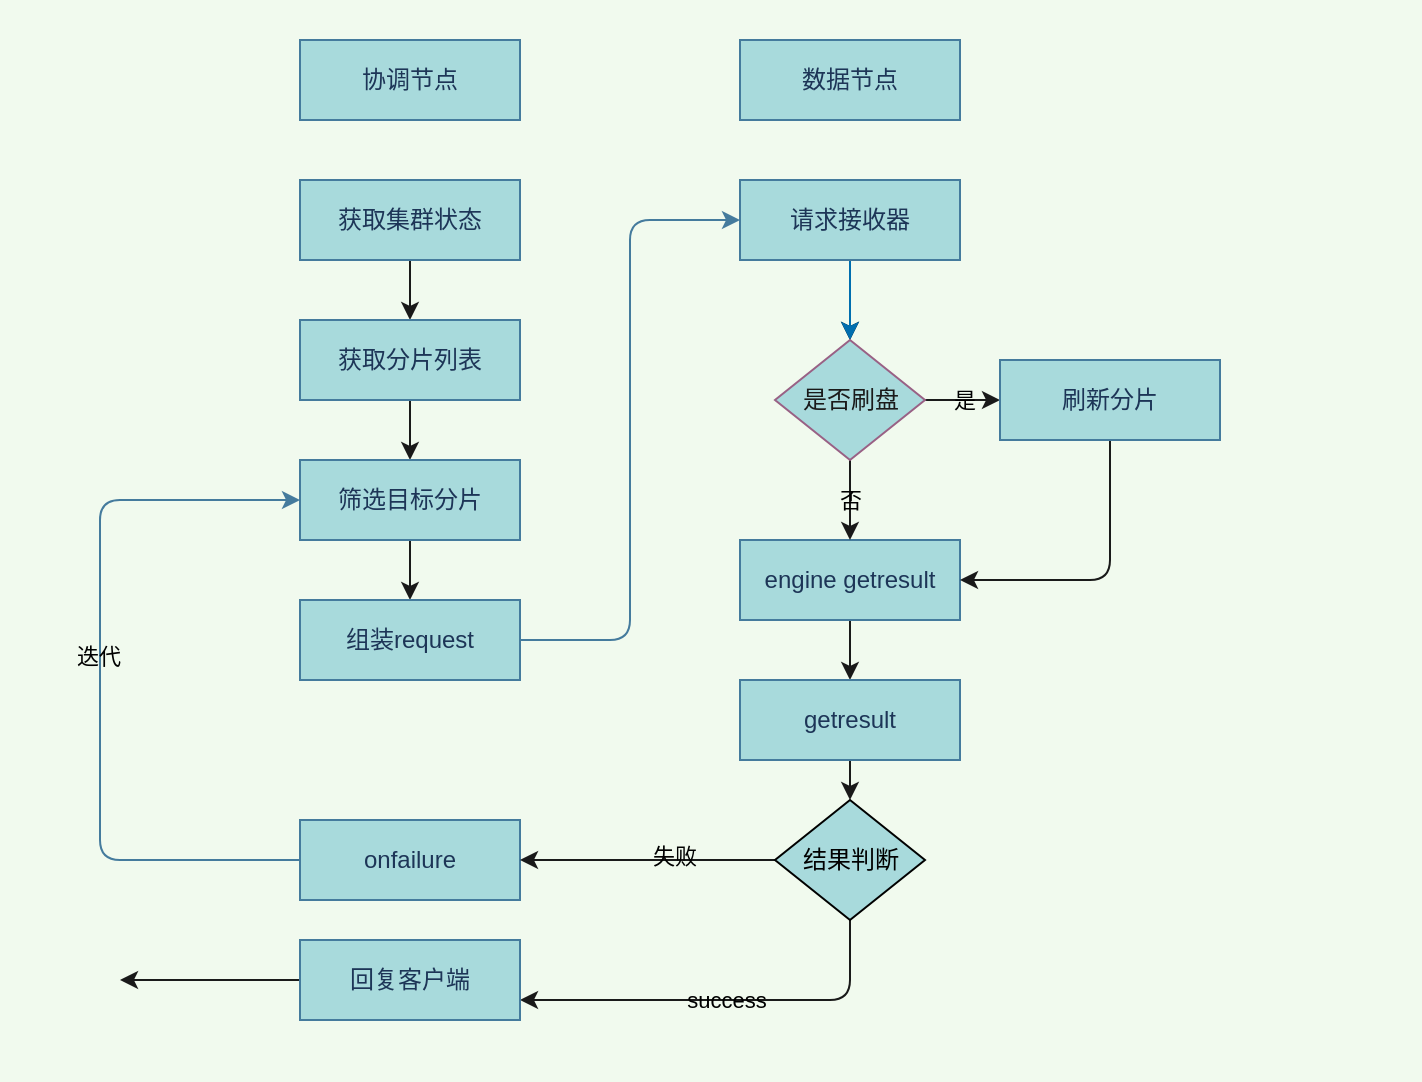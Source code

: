 <mxfile>
    <diagram id="gfplt9yv-VDIsKgR9JF1" name="第 1 页">
        <mxGraphModel dx="820" dy="567" grid="1" gridSize="10" guides="1" tooltips="1" connect="1" arrows="1" fold="1" page="1" pageScale="1" pageWidth="827" pageHeight="1169" background="#F1FAEE" math="0" shadow="0">
            <root>
                <mxCell id="0"/>
                <mxCell id="1" parent="0"/>
                <mxCell id="43" value="" style="rounded=0;whiteSpace=wrap;html=1;labelBackgroundColor=none;fontColor=#000000;strokeColor=none;fillColor=none;gradientColor=none;labelBorderColor=none;" vertex="1" parent="1">
                    <mxGeometry x="10" y="50" width="710" height="540" as="geometry"/>
                </mxCell>
                <mxCell id="2" value="协调节点" style="rounded=0;whiteSpace=wrap;html=1;sketch=0;fontColor=#1D3557;strokeColor=#457B9D;fillColor=#A8DADC;" parent="1" vertex="1">
                    <mxGeometry x="160" y="70" width="110" height="40" as="geometry"/>
                </mxCell>
                <mxCell id="3" value="数据节点" style="rounded=0;whiteSpace=wrap;html=1;sketch=0;fontColor=#1D3557;strokeColor=#457B9D;fillColor=#A8DADC;" parent="1" vertex="1">
                    <mxGeometry x="380" y="70" width="110" height="40" as="geometry"/>
                </mxCell>
                <mxCell id="33" style="edgeStyle=orthogonalEdgeStyle;html=1;entryX=0.5;entryY=0;entryDx=0;entryDy=0;strokeColor=#1A1A1A;" edge="1" parent="1" source="4" target="5">
                    <mxGeometry relative="1" as="geometry"/>
                </mxCell>
                <mxCell id="4" value="获取集群状态" style="rounded=0;whiteSpace=wrap;html=1;sketch=0;fontColor=#1D3557;strokeColor=#457B9D;fillColor=#A8DADC;" parent="1" vertex="1">
                    <mxGeometry x="160" y="140" width="110" height="40" as="geometry"/>
                </mxCell>
                <mxCell id="34" style="edgeStyle=orthogonalEdgeStyle;html=1;entryX=0.5;entryY=0;entryDx=0;entryDy=0;strokeColor=#1A1A1A;" edge="1" parent="1" source="5" target="6">
                    <mxGeometry relative="1" as="geometry"/>
                </mxCell>
                <mxCell id="5" value="获取分片列表" style="rounded=0;whiteSpace=wrap;html=1;sketch=0;fontColor=#1D3557;strokeColor=#457B9D;fillColor=#A8DADC;" parent="1" vertex="1">
                    <mxGeometry x="160" y="210" width="110" height="40" as="geometry"/>
                </mxCell>
                <mxCell id="35" style="edgeStyle=orthogonalEdgeStyle;html=1;entryX=0.5;entryY=0;entryDx=0;entryDy=0;strokeColor=#1A1A1A;" edge="1" parent="1" source="6" target="7">
                    <mxGeometry relative="1" as="geometry"/>
                </mxCell>
                <mxCell id="6" value="筛选目标分片" style="rounded=0;whiteSpace=wrap;html=1;sketch=0;fontColor=#1D3557;strokeColor=#457B9D;fillColor=#A8DADC;" parent="1" vertex="1">
                    <mxGeometry x="160" y="280" width="110" height="40" as="geometry"/>
                </mxCell>
                <mxCell id="12" style="edgeStyle=orthogonalEdgeStyle;curved=0;rounded=1;sketch=0;orthogonalLoop=1;jettySize=auto;html=1;entryX=0;entryY=0.5;entryDx=0;entryDy=0;fontColor=#1D3557;strokeColor=#457B9D;fillColor=#A8DADC;" parent="1" source="7" target="8" edge="1">
                    <mxGeometry relative="1" as="geometry"/>
                </mxCell>
                <mxCell id="7" value="组装request" style="rounded=0;whiteSpace=wrap;html=1;sketch=0;fontColor=#1D3557;strokeColor=#457B9D;fillColor=#A8DADC;" parent="1" vertex="1">
                    <mxGeometry x="160" y="350" width="110" height="40" as="geometry"/>
                </mxCell>
                <mxCell id="16" style="edgeStyle=none;html=1;entryX=0.5;entryY=0;entryDx=0;entryDy=0;" edge="1" parent="1" source="8">
                    <mxGeometry relative="1" as="geometry">
                        <mxPoint x="435" y="220" as="targetPoint"/>
                    </mxGeometry>
                </mxCell>
                <mxCell id="18" style="edgeStyle=none;html=1;entryX=0.5;entryY=0;entryDx=0;entryDy=0;strokeColor=#006EAF;fillColor=#1ba1e2;" edge="1" parent="1" source="8" target="21">
                    <mxGeometry relative="1" as="geometry">
                        <mxPoint x="435" y="220" as="targetPoint"/>
                    </mxGeometry>
                </mxCell>
                <mxCell id="8" value="请求接收器" style="rounded=0;whiteSpace=wrap;html=1;sketch=0;fontColor=#1D3557;strokeColor=#457B9D;fillColor=#A8DADC;" parent="1" vertex="1">
                    <mxGeometry x="380" y="140" width="110" height="40" as="geometry"/>
                </mxCell>
                <mxCell id="15" style="edgeStyle=orthogonalEdgeStyle;curved=0;rounded=1;sketch=0;orthogonalLoop=1;jettySize=auto;html=1;fontColor=#1D3557;strokeColor=#457B9D;fillColor=#A8DADC;entryX=0;entryY=0.5;entryDx=0;entryDy=0;" parent="1" source="14" edge="1" target="6">
                    <mxGeometry relative="1" as="geometry">
                        <mxPoint x="50" y="480" as="targetPoint"/>
                        <Array as="points">
                            <mxPoint x="60" y="480"/>
                            <mxPoint x="60" y="300"/>
                        </Array>
                    </mxGeometry>
                </mxCell>
                <mxCell id="36" value="迭代" style="edgeLabel;html=1;align=center;verticalAlign=middle;resizable=0;points=[];fontColor=#000000;labelBackgroundColor=none;" vertex="1" connectable="0" parent="15">
                    <mxGeometry x="0.063" y="1" relative="1" as="geometry">
                        <mxPoint as="offset"/>
                    </mxGeometry>
                </mxCell>
                <mxCell id="14" value="onfailure" style="rounded=0;whiteSpace=wrap;html=1;sketch=0;fontColor=#1D3557;strokeColor=#457B9D;fillColor=#A8DADC;" parent="1" vertex="1">
                    <mxGeometry x="160" y="460" width="110" height="40" as="geometry"/>
                </mxCell>
                <mxCell id="28" style="edgeStyle=orthogonalEdgeStyle;html=1;entryX=0.5;entryY=0;entryDx=0;entryDy=0;strokeColor=#1A1A1A;" edge="1" parent="1" source="19" target="26">
                    <mxGeometry relative="1" as="geometry"/>
                </mxCell>
                <mxCell id="19" value="engine getresult" style="rounded=0;whiteSpace=wrap;html=1;sketch=0;fontColor=#1D3557;strokeColor=#457B9D;fillColor=#A8DADC;" vertex="1" parent="1">
                    <mxGeometry x="380" y="320" width="110" height="40" as="geometry"/>
                </mxCell>
                <mxCell id="22" value="是" style="edgeStyle=none;html=1;strokeColor=#1A1A1A;entryX=0;entryY=0.5;entryDx=0;entryDy=0;labelBackgroundColor=none;fontColor=#000000;" edge="1" parent="1" source="21" target="23">
                    <mxGeometry relative="1" as="geometry">
                        <mxPoint x="500" y="250" as="targetPoint"/>
                    </mxGeometry>
                </mxCell>
                <mxCell id="27" value="否" style="edgeStyle=orthogonalEdgeStyle;html=1;entryX=0.5;entryY=0;entryDx=0;entryDy=0;strokeColor=#1A1A1A;labelBackgroundColor=none;fontColor=#000000;" edge="1" parent="1" source="21" target="19">
                    <mxGeometry relative="1" as="geometry"/>
                </mxCell>
                <mxCell id="21" value="&lt;font color=&quot;#1a1a1a&quot;&gt;是否刷盘&lt;/font&gt;" style="rhombus;whiteSpace=wrap;html=1;fillColor=#A8DADC;strokeColor=#996185;gradientColor=none;" vertex="1" parent="1">
                    <mxGeometry x="397.5" y="220" width="75" height="60" as="geometry"/>
                </mxCell>
                <mxCell id="25" style="edgeStyle=orthogonalEdgeStyle;html=1;entryX=1;entryY=0.5;entryDx=0;entryDy=0;strokeColor=#1A1A1A;fontColor=#000000;labelBackgroundColor=none;" edge="1" parent="1" source="23" target="19">
                    <mxGeometry relative="1" as="geometry">
                        <Array as="points">
                            <mxPoint x="565" y="340"/>
                        </Array>
                    </mxGeometry>
                </mxCell>
                <mxCell id="23" value="刷新分片" style="rounded=0;whiteSpace=wrap;html=1;sketch=0;fontColor=#1D3557;strokeColor=#457B9D;fillColor=#A8DADC;" vertex="1" parent="1">
                    <mxGeometry x="510" y="230" width="110" height="40" as="geometry"/>
                </mxCell>
                <mxCell id="30" style="edgeStyle=orthogonalEdgeStyle;html=1;entryX=0.5;entryY=0;entryDx=0;entryDy=0;strokeColor=#1A1A1A;" edge="1" parent="1" source="26" target="29">
                    <mxGeometry relative="1" as="geometry"/>
                </mxCell>
                <mxCell id="26" value="getresult" style="rounded=0;whiteSpace=wrap;html=1;sketch=0;fontColor=#1D3557;strokeColor=#457B9D;fillColor=#A8DADC;" vertex="1" parent="1">
                    <mxGeometry x="380" y="390" width="110" height="40" as="geometry"/>
                </mxCell>
                <mxCell id="31" style="edgeStyle=orthogonalEdgeStyle;html=1;strokeColor=#1A1A1A;" edge="1" parent="1" source="29" target="14">
                    <mxGeometry relative="1" as="geometry"/>
                </mxCell>
                <mxCell id="38" value="失败" style="edgeLabel;html=1;align=center;verticalAlign=middle;resizable=0;points=[];fontColor=#000000;labelBackgroundColor=none;" vertex="1" connectable="0" parent="31">
                    <mxGeometry x="-0.21" y="-2" relative="1" as="geometry">
                        <mxPoint as="offset"/>
                    </mxGeometry>
                </mxCell>
                <mxCell id="39" value="&lt;font color=&quot;#000000&quot;&gt;success&lt;/font&gt;" style="edgeStyle=orthogonalEdgeStyle;html=1;entryX=1;entryY=0.75;entryDx=0;entryDy=0;strokeColor=#1A1A1A;labelBackgroundColor=none;" edge="1" parent="1" source="29" target="37">
                    <mxGeometry relative="1" as="geometry">
                        <Array as="points">
                            <mxPoint x="435" y="550"/>
                        </Array>
                    </mxGeometry>
                </mxCell>
                <mxCell id="29" value="结果判断" style="rhombus;whiteSpace=wrap;html=1;fillColor=#A8DADC;strokeColor=#000000;fontColor=#000000;" vertex="1" parent="1">
                    <mxGeometry x="397.5" y="450" width="75" height="60" as="geometry"/>
                </mxCell>
                <mxCell id="42" style="edgeStyle=orthogonalEdgeStyle;html=1;labelBackgroundColor=none;fontColor=#000000;strokeColor=#1A1A1A;" edge="1" parent="1" source="37">
                    <mxGeometry relative="1" as="geometry">
                        <mxPoint x="70" y="540" as="targetPoint"/>
                    </mxGeometry>
                </mxCell>
                <mxCell id="37" value="回复客户端" style="rounded=0;whiteSpace=wrap;html=1;sketch=0;fontColor=#1D3557;strokeColor=#457B9D;fillColor=#A8DADC;" vertex="1" parent="1">
                    <mxGeometry x="160" y="520" width="110" height="40" as="geometry"/>
                </mxCell>
            </root>
        </mxGraphModel>
    </diagram>
</mxfile>